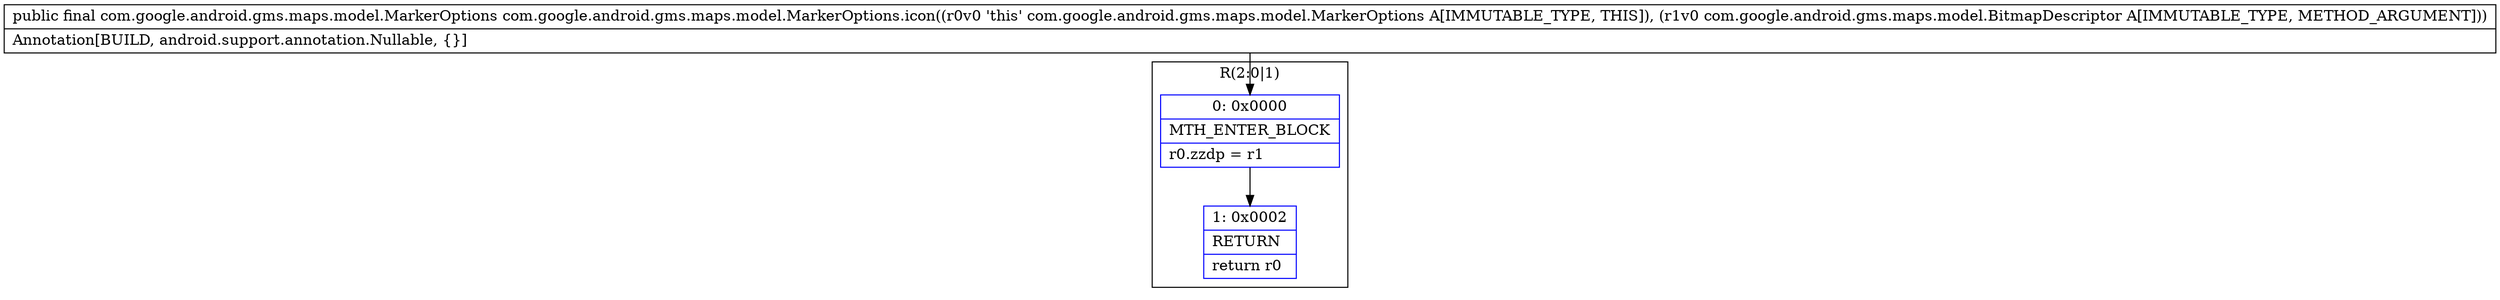 digraph "CFG forcom.google.android.gms.maps.model.MarkerOptions.icon(Lcom\/google\/android\/gms\/maps\/model\/BitmapDescriptor;)Lcom\/google\/android\/gms\/maps\/model\/MarkerOptions;" {
subgraph cluster_Region_96321126 {
label = "R(2:0|1)";
node [shape=record,color=blue];
Node_0 [shape=record,label="{0\:\ 0x0000|MTH_ENTER_BLOCK\l|r0.zzdp = r1\l}"];
Node_1 [shape=record,label="{1\:\ 0x0002|RETURN\l|return r0\l}"];
}
MethodNode[shape=record,label="{public final com.google.android.gms.maps.model.MarkerOptions com.google.android.gms.maps.model.MarkerOptions.icon((r0v0 'this' com.google.android.gms.maps.model.MarkerOptions A[IMMUTABLE_TYPE, THIS]), (r1v0 com.google.android.gms.maps.model.BitmapDescriptor A[IMMUTABLE_TYPE, METHOD_ARGUMENT]))  | Annotation[BUILD, android.support.annotation.Nullable, \{\}]\l}"];
MethodNode -> Node_0;
Node_0 -> Node_1;
}

